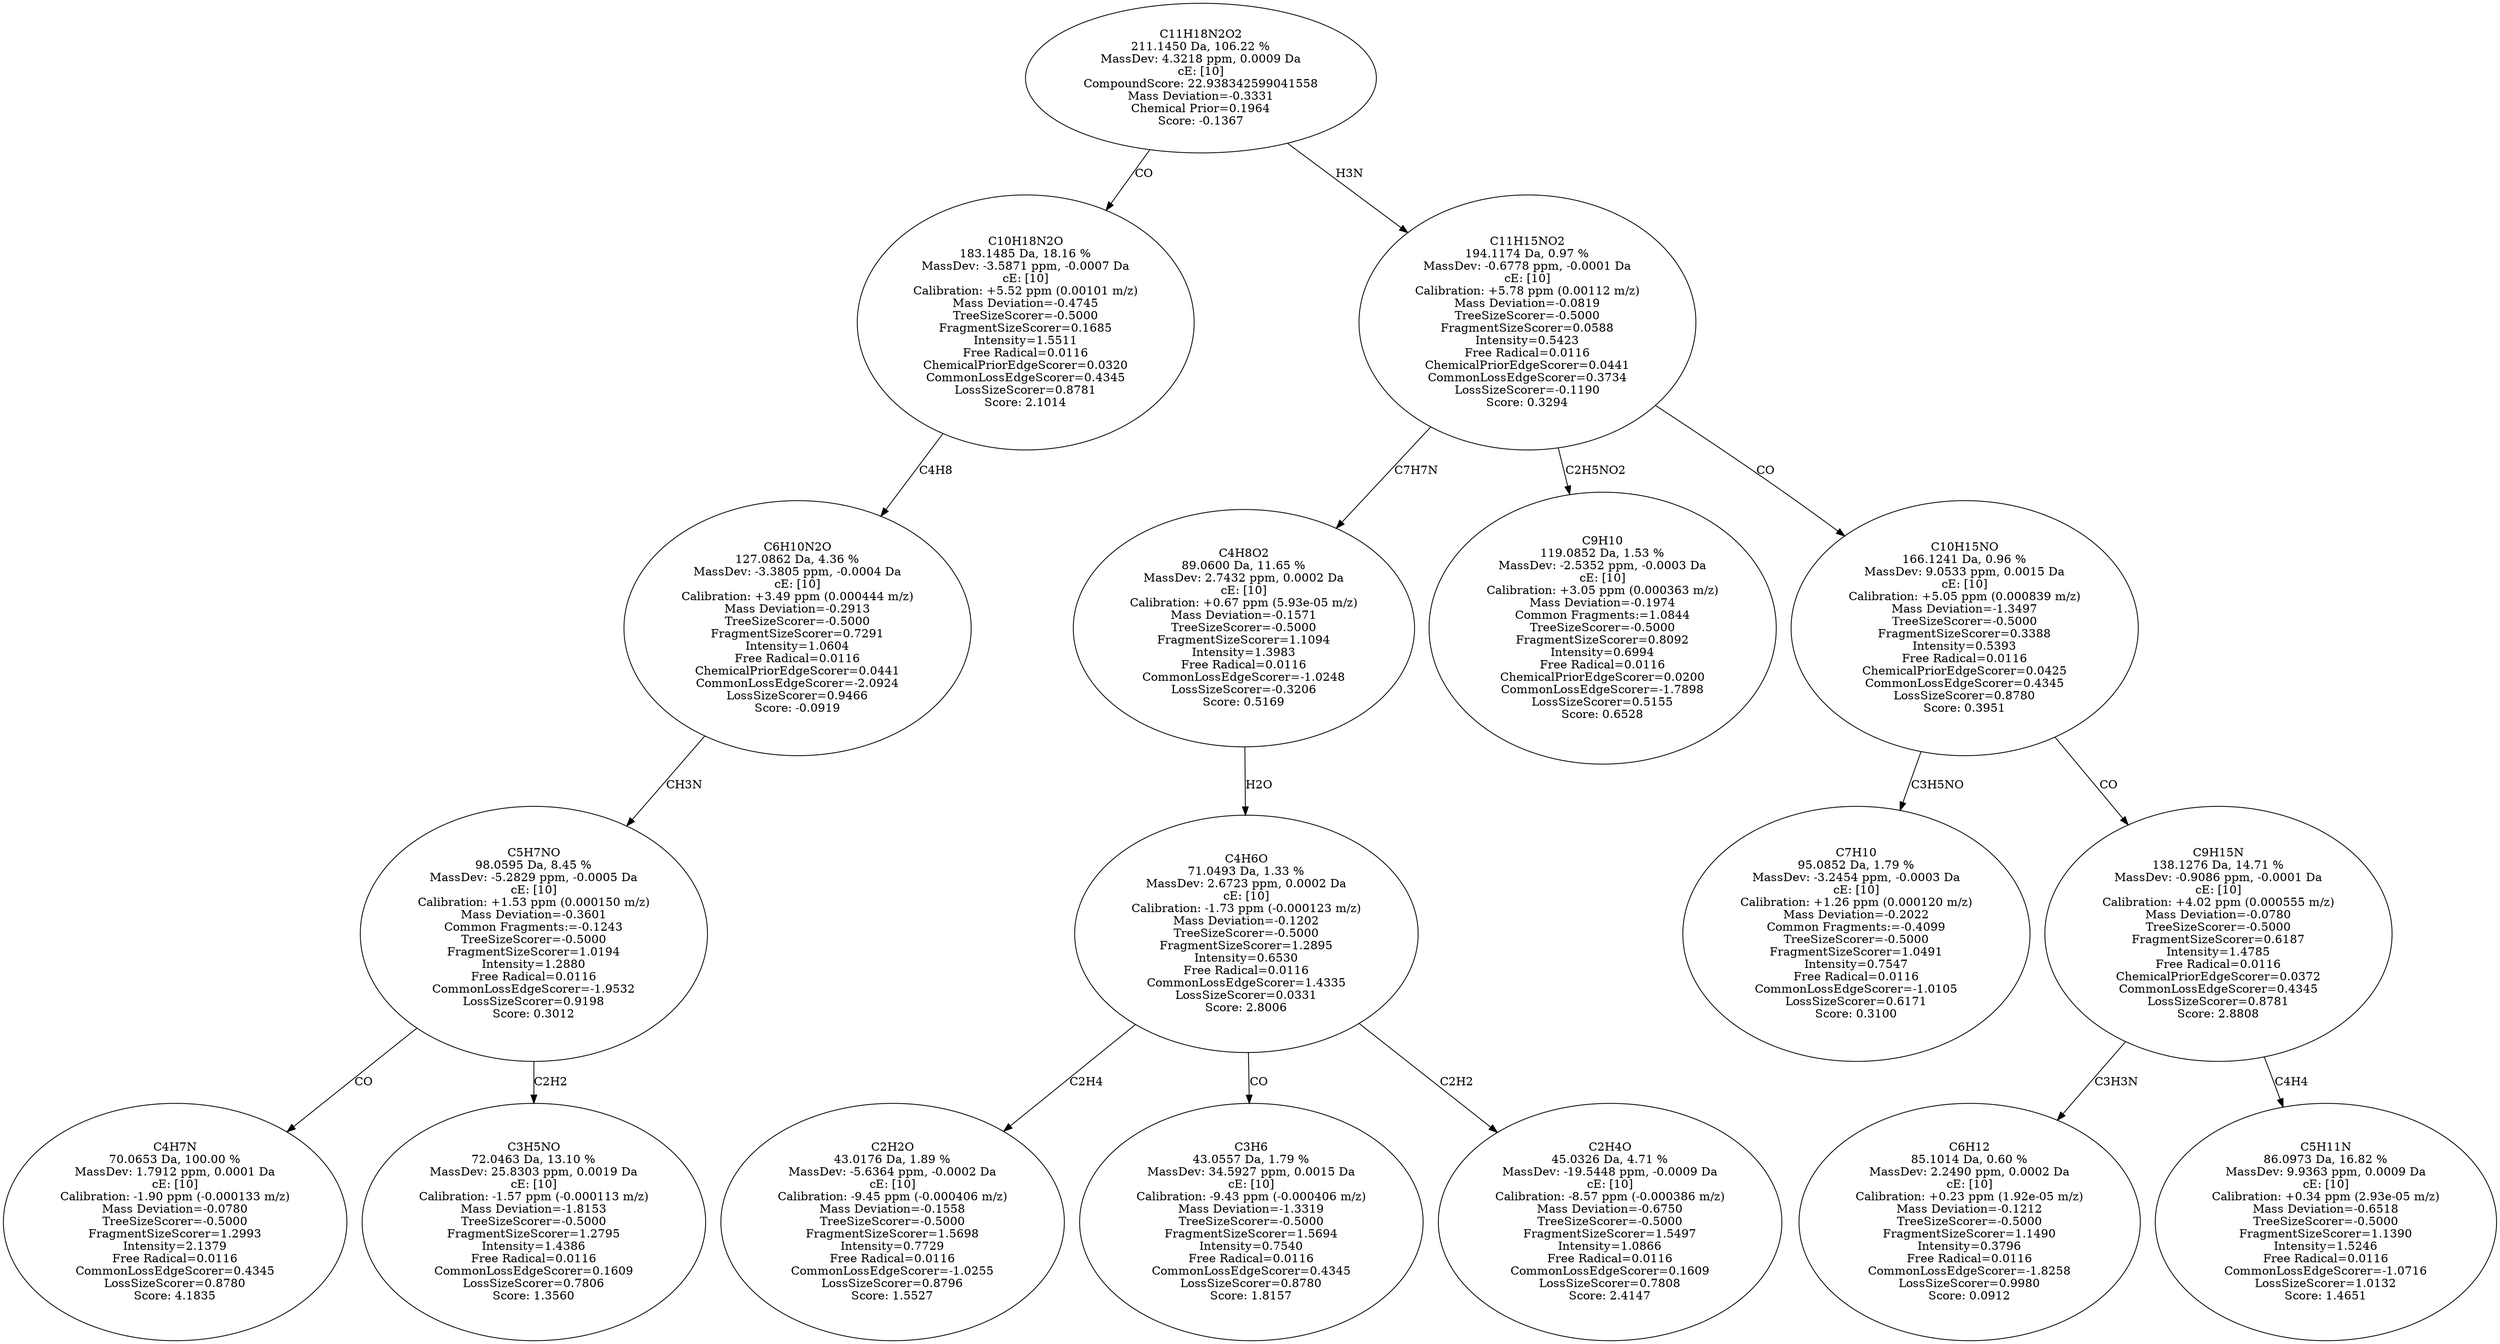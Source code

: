 strict digraph {
v1 [label="C4H7N\n70.0653 Da, 100.00 %\nMassDev: 1.7912 ppm, 0.0001 Da\ncE: [10]\nCalibration: -1.90 ppm (-0.000133 m/z)\nMass Deviation=-0.0780\nTreeSizeScorer=-0.5000\nFragmentSizeScorer=1.2993\nIntensity=2.1379\nFree Radical=0.0116\nCommonLossEdgeScorer=0.4345\nLossSizeScorer=0.8780\nScore: 4.1835"];
v2 [label="C3H5NO\n72.0463 Da, 13.10 %\nMassDev: 25.8303 ppm, 0.0019 Da\ncE: [10]\nCalibration: -1.57 ppm (-0.000113 m/z)\nMass Deviation=-1.8153\nTreeSizeScorer=-0.5000\nFragmentSizeScorer=1.2795\nIntensity=1.4386\nFree Radical=0.0116\nCommonLossEdgeScorer=0.1609\nLossSizeScorer=0.7806\nScore: 1.3560"];
v3 [label="C5H7NO\n98.0595 Da, 8.45 %\nMassDev: -5.2829 ppm, -0.0005 Da\ncE: [10]\nCalibration: +1.53 ppm (0.000150 m/z)\nMass Deviation=-0.3601\nCommon Fragments:=-0.1243\nTreeSizeScorer=-0.5000\nFragmentSizeScorer=1.0194\nIntensity=1.2880\nFree Radical=0.0116\nCommonLossEdgeScorer=-1.9532\nLossSizeScorer=0.9198\nScore: 0.3012"];
v4 [label="C6H10N2O\n127.0862 Da, 4.36 %\nMassDev: -3.3805 ppm, -0.0004 Da\ncE: [10]\nCalibration: +3.49 ppm (0.000444 m/z)\nMass Deviation=-0.2913\nTreeSizeScorer=-0.5000\nFragmentSizeScorer=0.7291\nIntensity=1.0604\nFree Radical=0.0116\nChemicalPriorEdgeScorer=0.0441\nCommonLossEdgeScorer=-2.0924\nLossSizeScorer=0.9466\nScore: -0.0919"];
v5 [label="C10H18N2O\n183.1485 Da, 18.16 %\nMassDev: -3.5871 ppm, -0.0007 Da\ncE: [10]\nCalibration: +5.52 ppm (0.00101 m/z)\nMass Deviation=-0.4745\nTreeSizeScorer=-0.5000\nFragmentSizeScorer=0.1685\nIntensity=1.5511\nFree Radical=0.0116\nChemicalPriorEdgeScorer=0.0320\nCommonLossEdgeScorer=0.4345\nLossSizeScorer=0.8781\nScore: 2.1014"];
v6 [label="C2H2O\n43.0176 Da, 1.89 %\nMassDev: -5.6364 ppm, -0.0002 Da\ncE: [10]\nCalibration: -9.45 ppm (-0.000406 m/z)\nMass Deviation=-0.1558\nTreeSizeScorer=-0.5000\nFragmentSizeScorer=1.5698\nIntensity=0.7729\nFree Radical=0.0116\nCommonLossEdgeScorer=-1.0255\nLossSizeScorer=0.8796\nScore: 1.5527"];
v7 [label="C3H6\n43.0557 Da, 1.79 %\nMassDev: 34.5927 ppm, 0.0015 Da\ncE: [10]\nCalibration: -9.43 ppm (-0.000406 m/z)\nMass Deviation=-1.3319\nTreeSizeScorer=-0.5000\nFragmentSizeScorer=1.5694\nIntensity=0.7540\nFree Radical=0.0116\nCommonLossEdgeScorer=0.4345\nLossSizeScorer=0.8780\nScore: 1.8157"];
v8 [label="C2H4O\n45.0326 Da, 4.71 %\nMassDev: -19.5448 ppm, -0.0009 Da\ncE: [10]\nCalibration: -8.57 ppm (-0.000386 m/z)\nMass Deviation=-0.6750\nTreeSizeScorer=-0.5000\nFragmentSizeScorer=1.5497\nIntensity=1.0866\nFree Radical=0.0116\nCommonLossEdgeScorer=0.1609\nLossSizeScorer=0.7808\nScore: 2.4147"];
v9 [label="C4H6O\n71.0493 Da, 1.33 %\nMassDev: 2.6723 ppm, 0.0002 Da\ncE: [10]\nCalibration: -1.73 ppm (-0.000123 m/z)\nMass Deviation=-0.1202\nTreeSizeScorer=-0.5000\nFragmentSizeScorer=1.2895\nIntensity=0.6530\nFree Radical=0.0116\nCommonLossEdgeScorer=1.4335\nLossSizeScorer=0.0331\nScore: 2.8006"];
v10 [label="C4H8O2\n89.0600 Da, 11.65 %\nMassDev: 2.7432 ppm, 0.0002 Da\ncE: [10]\nCalibration: +0.67 ppm (5.93e-05 m/z)\nMass Deviation=-0.1571\nTreeSizeScorer=-0.5000\nFragmentSizeScorer=1.1094\nIntensity=1.3983\nFree Radical=0.0116\nCommonLossEdgeScorer=-1.0248\nLossSizeScorer=-0.3206\nScore: 0.5169"];
v11 [label="C9H10\n119.0852 Da, 1.53 %\nMassDev: -2.5352 ppm, -0.0003 Da\ncE: [10]\nCalibration: +3.05 ppm (0.000363 m/z)\nMass Deviation=-0.1974\nCommon Fragments:=1.0844\nTreeSizeScorer=-0.5000\nFragmentSizeScorer=0.8092\nIntensity=0.6994\nFree Radical=0.0116\nChemicalPriorEdgeScorer=0.0200\nCommonLossEdgeScorer=-1.7898\nLossSizeScorer=0.5155\nScore: 0.6528"];
v12 [label="C7H10\n95.0852 Da, 1.79 %\nMassDev: -3.2454 ppm, -0.0003 Da\ncE: [10]\nCalibration: +1.26 ppm (0.000120 m/z)\nMass Deviation=-0.2022\nCommon Fragments:=-0.4099\nTreeSizeScorer=-0.5000\nFragmentSizeScorer=1.0491\nIntensity=0.7547\nFree Radical=0.0116\nCommonLossEdgeScorer=-1.0105\nLossSizeScorer=0.6171\nScore: 0.3100"];
v13 [label="C6H12\n85.1014 Da, 0.60 %\nMassDev: 2.2490 ppm, 0.0002 Da\ncE: [10]\nCalibration: +0.23 ppm (1.92e-05 m/z)\nMass Deviation=-0.1212\nTreeSizeScorer=-0.5000\nFragmentSizeScorer=1.1490\nIntensity=0.3796\nFree Radical=0.0116\nCommonLossEdgeScorer=-1.8258\nLossSizeScorer=0.9980\nScore: 0.0912"];
v14 [label="C5H11N\n86.0973 Da, 16.82 %\nMassDev: 9.9363 ppm, 0.0009 Da\ncE: [10]\nCalibration: +0.34 ppm (2.93e-05 m/z)\nMass Deviation=-0.6518\nTreeSizeScorer=-0.5000\nFragmentSizeScorer=1.1390\nIntensity=1.5246\nFree Radical=0.0116\nCommonLossEdgeScorer=-1.0716\nLossSizeScorer=1.0132\nScore: 1.4651"];
v15 [label="C9H15N\n138.1276 Da, 14.71 %\nMassDev: -0.9086 ppm, -0.0001 Da\ncE: [10]\nCalibration: +4.02 ppm (0.000555 m/z)\nMass Deviation=-0.0780\nTreeSizeScorer=-0.5000\nFragmentSizeScorer=0.6187\nIntensity=1.4785\nFree Radical=0.0116\nChemicalPriorEdgeScorer=0.0372\nCommonLossEdgeScorer=0.4345\nLossSizeScorer=0.8781\nScore: 2.8808"];
v16 [label="C10H15NO\n166.1241 Da, 0.96 %\nMassDev: 9.0533 ppm, 0.0015 Da\ncE: [10]\nCalibration: +5.05 ppm (0.000839 m/z)\nMass Deviation=-1.3497\nTreeSizeScorer=-0.5000\nFragmentSizeScorer=0.3388\nIntensity=0.5393\nFree Radical=0.0116\nChemicalPriorEdgeScorer=0.0425\nCommonLossEdgeScorer=0.4345\nLossSizeScorer=0.8780\nScore: 0.3951"];
v17 [label="C11H15NO2\n194.1174 Da, 0.97 %\nMassDev: -0.6778 ppm, -0.0001 Da\ncE: [10]\nCalibration: +5.78 ppm (0.00112 m/z)\nMass Deviation=-0.0819\nTreeSizeScorer=-0.5000\nFragmentSizeScorer=0.0588\nIntensity=0.5423\nFree Radical=0.0116\nChemicalPriorEdgeScorer=0.0441\nCommonLossEdgeScorer=0.3734\nLossSizeScorer=-0.1190\nScore: 0.3294"];
v18 [label="C11H18N2O2\n211.1450 Da, 106.22 %\nMassDev: 4.3218 ppm, 0.0009 Da\ncE: [10]\nCompoundScore: 22.938342599041558\nMass Deviation=-0.3331\nChemical Prior=0.1964\nScore: -0.1367"];
v3 -> v1 [label="CO"];
v3 -> v2 [label="C2H2"];
v4 -> v3 [label="CH3N"];
v5 -> v4 [label="C4H8"];
v18 -> v5 [label="CO"];
v9 -> v6 [label="C2H4"];
v9 -> v7 [label="CO"];
v9 -> v8 [label="C2H2"];
v10 -> v9 [label="H2O"];
v17 -> v10 [label="C7H7N"];
v17 -> v11 [label="C2H5NO2"];
v16 -> v12 [label="C3H5NO"];
v15 -> v13 [label="C3H3N"];
v15 -> v14 [label="C4H4"];
v16 -> v15 [label="CO"];
v17 -> v16 [label="CO"];
v18 -> v17 [label="H3N"];
}